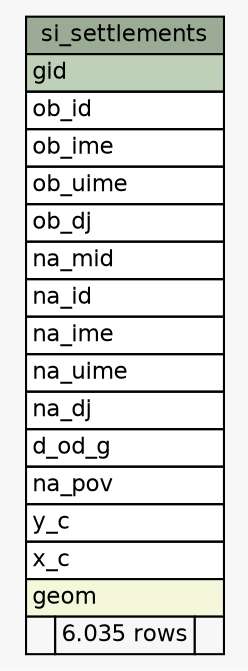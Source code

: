 // dot 2.38.0 on Windows 8 6.2
// SchemaSpy rev 590
digraph "si_settlements" {
  graph [
    rankdir="RL"
    bgcolor="#f7f7f7"
    nodesep="0.18"
    ranksep="0.46"
    fontname="Helvetica"
    fontsize="11"
  ];
  node [
    fontname="Helvetica"
    fontsize="11"
    shape="plaintext"
  ];
  edge [
    arrowsize="0.8"
  ];
  "si_settlements" [
    label=<
    <TABLE BORDER="0" CELLBORDER="1" CELLSPACING="0" BGCOLOR="#ffffff">
      <TR><TD COLSPAN="3" BGCOLOR="#9bab96" ALIGN="CENTER">si_settlements</TD></TR>
      <TR><TD PORT="gid" COLSPAN="3" BGCOLOR="#bed1b8" ALIGN="LEFT">gid</TD></TR>
      <TR><TD PORT="ob_id" COLSPAN="3" ALIGN="LEFT">ob_id</TD></TR>
      <TR><TD PORT="ob_ime" COLSPAN="3" ALIGN="LEFT">ob_ime</TD></TR>
      <TR><TD PORT="ob_uime" COLSPAN="3" ALIGN="LEFT">ob_uime</TD></TR>
      <TR><TD PORT="ob_dj" COLSPAN="3" ALIGN="LEFT">ob_dj</TD></TR>
      <TR><TD PORT="na_mid" COLSPAN="3" ALIGN="LEFT">na_mid</TD></TR>
      <TR><TD PORT="na_id" COLSPAN="3" ALIGN="LEFT">na_id</TD></TR>
      <TR><TD PORT="na_ime" COLSPAN="3" ALIGN="LEFT">na_ime</TD></TR>
      <TR><TD PORT="na_uime" COLSPAN="3" ALIGN="LEFT">na_uime</TD></TR>
      <TR><TD PORT="na_dj" COLSPAN="3" ALIGN="LEFT">na_dj</TD></TR>
      <TR><TD PORT="d_od_g" COLSPAN="3" ALIGN="LEFT">d_od_g</TD></TR>
      <TR><TD PORT="na_pov" COLSPAN="3" ALIGN="LEFT">na_pov</TD></TR>
      <TR><TD PORT="y_c" COLSPAN="3" ALIGN="LEFT">y_c</TD></TR>
      <TR><TD PORT="x_c" COLSPAN="3" ALIGN="LEFT">x_c</TD></TR>
      <TR><TD PORT="geom" COLSPAN="3" BGCOLOR="#f4f7da" ALIGN="LEFT">geom</TD></TR>
      <TR><TD ALIGN="LEFT" BGCOLOR="#f7f7f7">  </TD><TD ALIGN="RIGHT" BGCOLOR="#f7f7f7">6.035 rows</TD><TD ALIGN="RIGHT" BGCOLOR="#f7f7f7">  </TD></TR>
    </TABLE>>
    URL="tables/si_settlements.html"
    tooltip="si_settlements"
  ];
}
